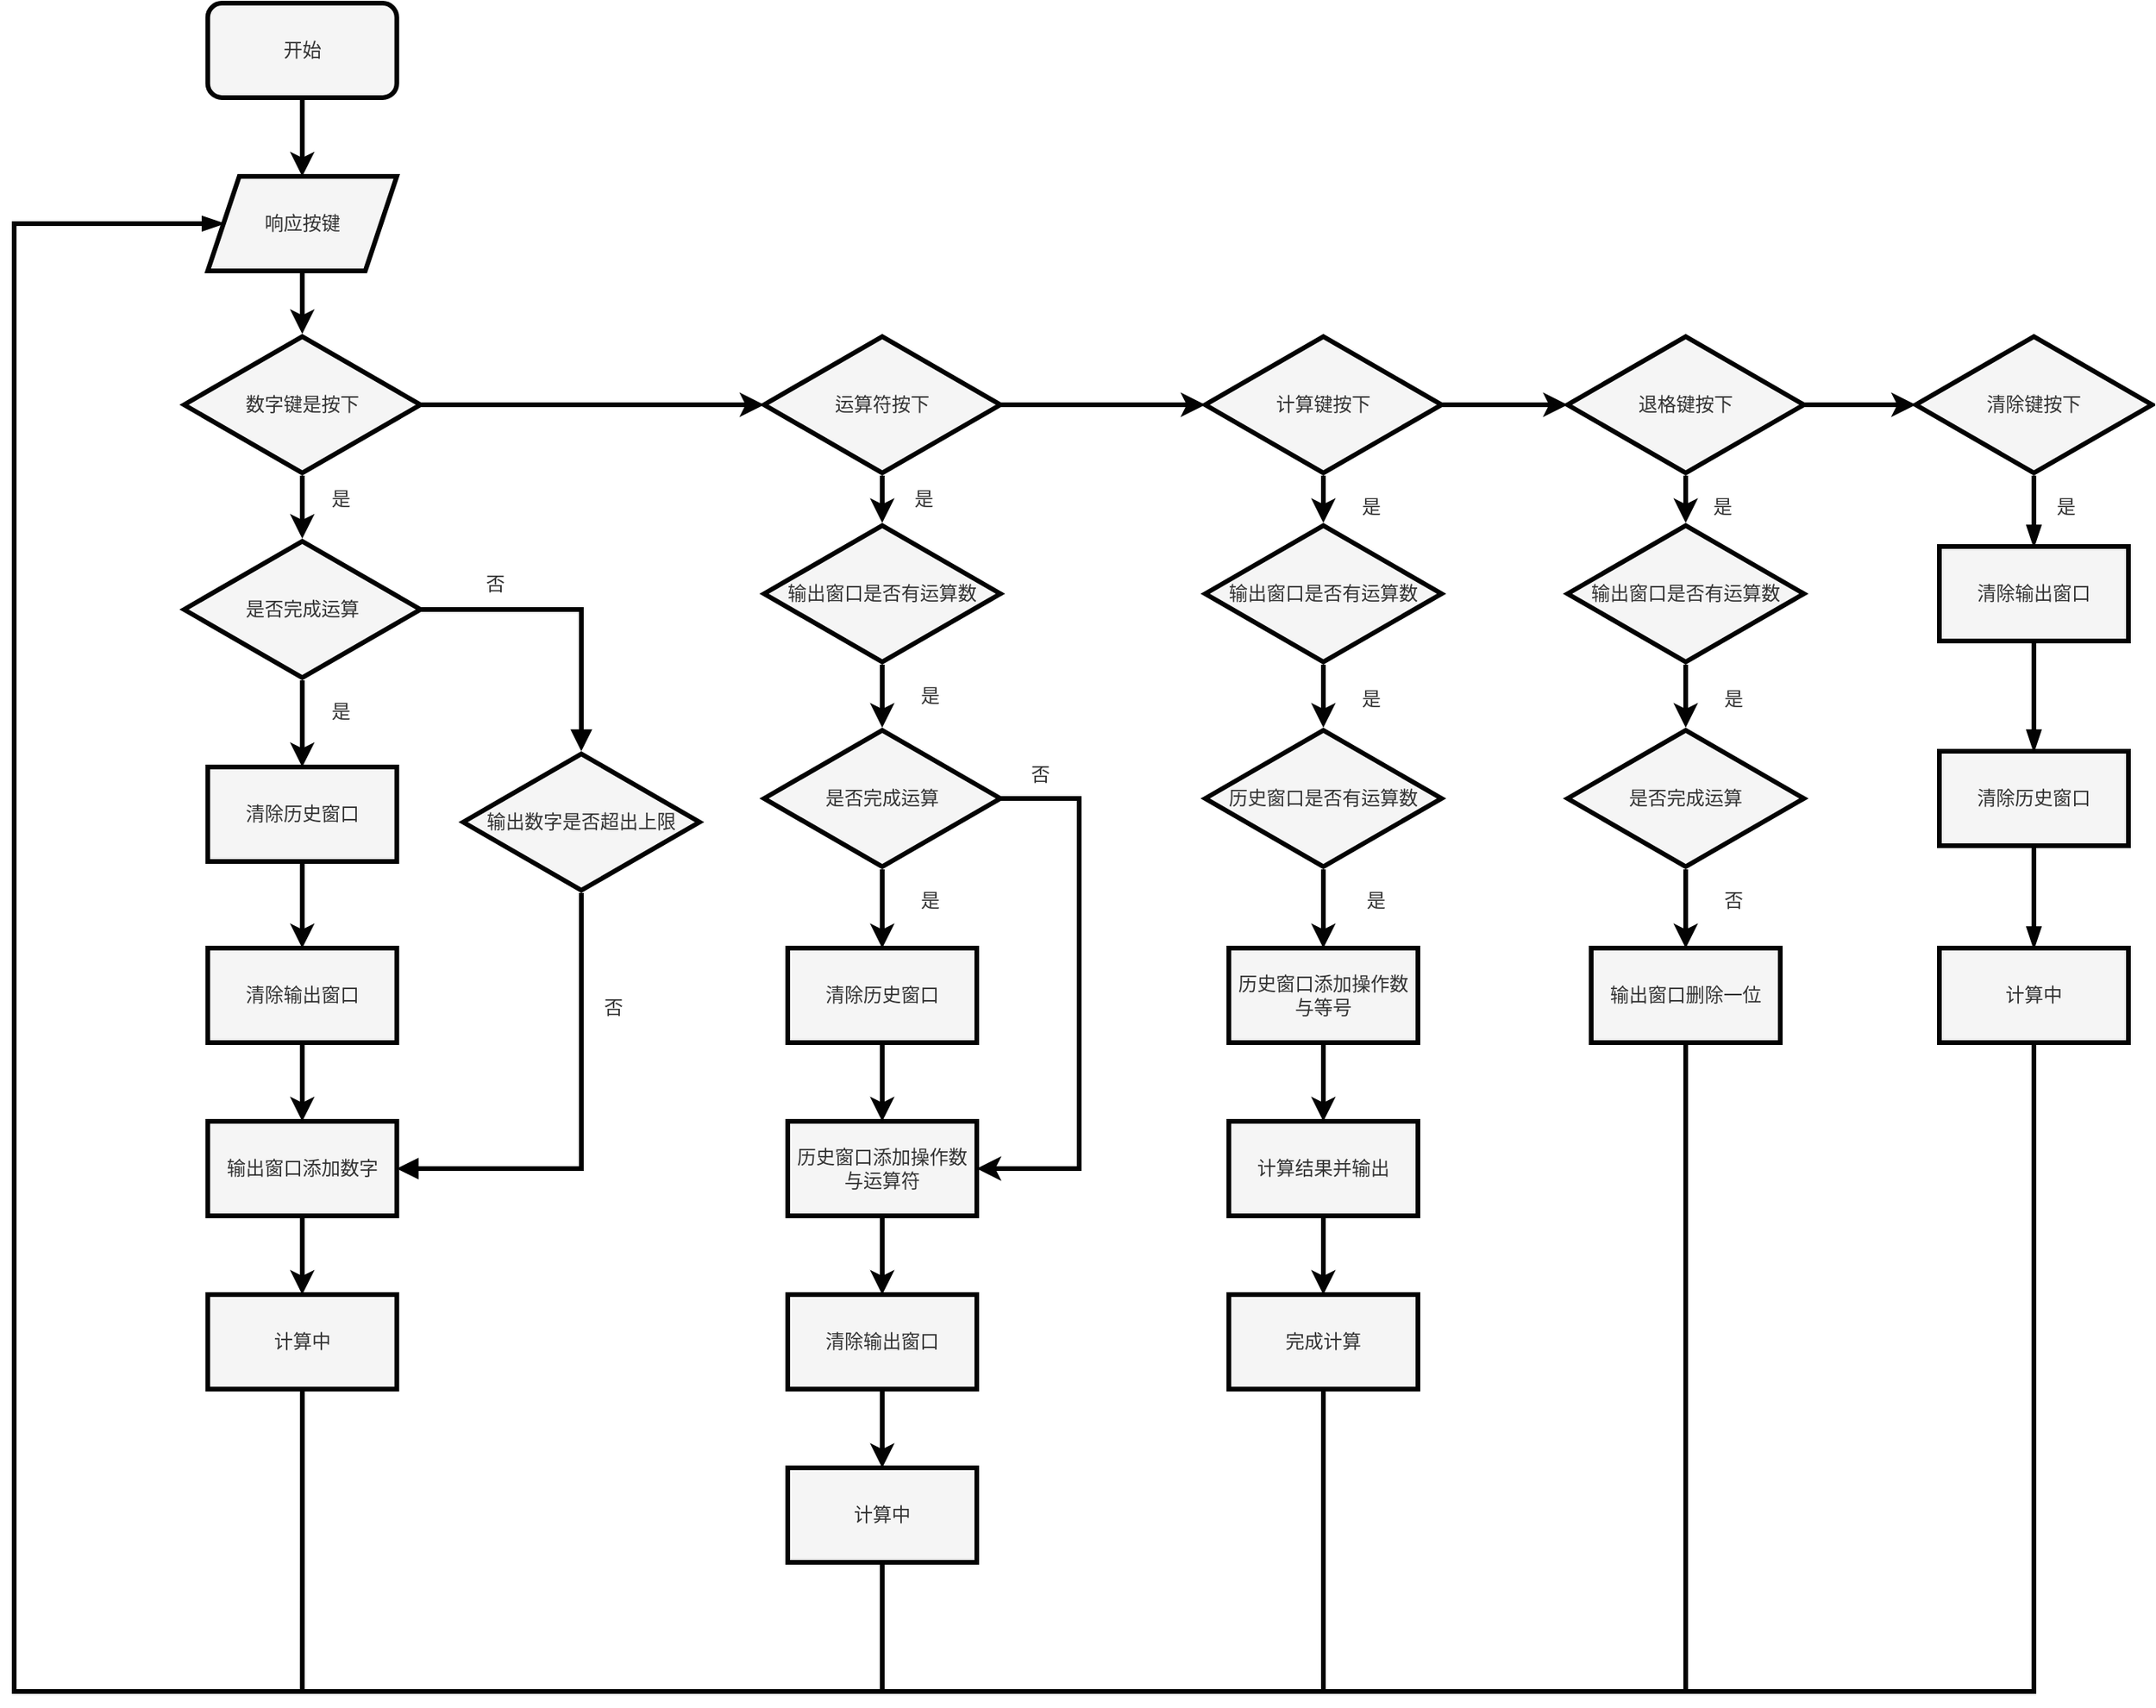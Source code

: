 <mxfile>
    <diagram id="WXhiUG_U6nYVvWQGsRG2" name="第 1 页">
        <mxGraphModel dx="1863" dy="1333" grid="0" gridSize="10" guides="1" tooltips="1" connect="1" arrows="1" fold="1" page="1" pageScale="1" pageWidth="1654" pageHeight="1169" background="#ffffff" math="0" shadow="0">
            <root>
                <mxCell id="0"/>
                <mxCell id="1" parent="0"/>
                <mxCell id="34" value="" style="edgeStyle=orthogonalEdgeStyle;rounded=0;orthogonalLoop=1;jettySize=auto;html=1;strokeWidth=3;fillColor=#f5f5f5;strokeColor=#030303;" parent="1" source="2" target="30" edge="1">
                    <mxGeometry relative="1" as="geometry"/>
                </mxCell>
                <mxCell id="2" value="开始" style="rounded=1;whiteSpace=wrap;html=1;fontFamily=Sarasa Mono SC;strokeWidth=3;fillColor=#f5f5f5;fontColor=#333333;strokeColor=#030303;" parent="1" vertex="1">
                    <mxGeometry x="325.86" y="29" width="120" height="60" as="geometry"/>
                </mxCell>
                <mxCell id="12" value="" style="edgeStyle=orthogonalEdgeStyle;rounded=0;orthogonalLoop=1;jettySize=auto;html=1;strokeWidth=3;fillColor=#f5f5f5;strokeColor=#030303;" parent="1" source="4" target="10" edge="1">
                    <mxGeometry relative="1" as="geometry"/>
                </mxCell>
                <mxCell id="70" value="" style="edgeStyle=orthogonalEdgeStyle;rounded=0;orthogonalLoop=1;jettySize=auto;html=1;strokeWidth=3;fillColor=#f5f5f5;strokeColor=#030303;" parent="1" source="4" target="69" edge="1">
                    <mxGeometry relative="1" as="geometry"/>
                </mxCell>
                <mxCell id="4" value="&lt;font face=&quot;Sarasa Mono SC&quot;&gt;数字键是按下&lt;/font&gt;" style="html=1;whiteSpace=wrap;aspect=fixed;shape=isoRectangle;strokeWidth=3;fillColor=#f5f5f5;fontColor=#333333;strokeColor=#030303;" parent="1" vertex="1">
                    <mxGeometry x="310.86" y="239" width="150" height="90" as="geometry"/>
                </mxCell>
                <mxCell id="17" value="" style="edgeStyle=orthogonalEdgeStyle;rounded=0;orthogonalLoop=1;jettySize=auto;html=1;strokeWidth=3;fillColor=#f5f5f5;strokeColor=#030303;" parent="1" source="10" target="16" edge="1">
                    <mxGeometry relative="1" as="geometry"/>
                </mxCell>
                <mxCell id="27" value="" style="edgeStyle=orthogonalEdgeStyle;rounded=0;orthogonalLoop=1;jettySize=auto;html=1;strokeWidth=3;fillColor=#f5f5f5;strokeColor=#030303;" parent="1" source="10" target="26" edge="1">
                    <mxGeometry relative="1" as="geometry"/>
                </mxCell>
                <mxCell id="10" value="&lt;font face=&quot;Sarasa Mono SC&quot;&gt;运算符按下&lt;/font&gt;" style="html=1;whiteSpace=wrap;aspect=fixed;shape=isoRectangle;strokeWidth=3;fillColor=#f5f5f5;fontColor=#333333;strokeColor=#030303;" parent="1" vertex="1">
                    <mxGeometry x="679" y="239" width="150" height="90" as="geometry"/>
                </mxCell>
                <mxCell id="92" value="" style="edgeStyle=orthogonalEdgeStyle;rounded=0;orthogonalLoop=1;jettySize=auto;html=1;strokeWidth=3;fillColor=#f5f5f5;strokeColor=#030303;" parent="1" source="16" target="91" edge="1">
                    <mxGeometry relative="1" as="geometry"/>
                </mxCell>
                <mxCell id="16" value="&lt;font face=&quot;Sarasa Mono SC&quot;&gt;输出窗口是否有运算数&lt;/font&gt;" style="html=1;whiteSpace=wrap;aspect=fixed;shape=isoRectangle;strokeWidth=3;fillColor=#f5f5f5;fontColor=#333333;strokeColor=#030303;" parent="1" vertex="1">
                    <mxGeometry x="679" y="359" width="150" height="90" as="geometry"/>
                </mxCell>
                <mxCell id="22" value="" style="edgeStyle=orthogonalEdgeStyle;rounded=0;orthogonalLoop=1;jettySize=auto;html=1;strokeWidth=3;fillColor=#f5f5f5;strokeColor=#030303;" parent="1" source="19" target="20" edge="1">
                    <mxGeometry relative="1" as="geometry"/>
                </mxCell>
                <mxCell id="19" value="&lt;font face=&quot;Sarasa Mono SC&quot;&gt;历史窗口添加操作数与运算符&lt;/font&gt;" style="whiteSpace=wrap;html=1;strokeWidth=3;fillColor=#f5f5f5;fontColor=#333333;strokeColor=#030303;" parent="1" vertex="1">
                    <mxGeometry x="694" y="739" width="120" height="60" as="geometry"/>
                </mxCell>
                <mxCell id="104" value="" style="edgeStyle=orthogonalEdgeStyle;rounded=0;orthogonalLoop=1;jettySize=auto;html=1;strokeWidth=3;fillColor=#f5f5f5;strokeColor=#030303;" parent="1" source="20" target="103" edge="1">
                    <mxGeometry relative="1" as="geometry"/>
                </mxCell>
                <mxCell id="20" value="&lt;font face=&quot;Sarasa Mono SC&quot;&gt;清除输出窗口&lt;/font&gt;" style="whiteSpace=wrap;html=1;strokeWidth=3;fillColor=#f5f5f5;fontColor=#333333;strokeColor=#030303;" parent="1" vertex="1">
                    <mxGeometry x="694" y="849" width="120" height="60" as="geometry"/>
                </mxCell>
                <mxCell id="37" value="" style="edgeStyle=orthogonalEdgeStyle;rounded=0;orthogonalLoop=1;jettySize=auto;html=1;strokeWidth=3;fillColor=#f5f5f5;strokeColor=#030303;" parent="1" source="26" target="36" edge="1">
                    <mxGeometry relative="1" as="geometry"/>
                </mxCell>
                <mxCell id="49" value="" style="edgeStyle=orthogonalEdgeStyle;rounded=0;orthogonalLoop=1;jettySize=auto;html=1;strokeWidth=3;fillColor=#f5f5f5;strokeColor=#030303;" parent="1" source="26" target="48" edge="1">
                    <mxGeometry relative="1" as="geometry"/>
                </mxCell>
                <mxCell id="26" value="&lt;font face=&quot;Sarasa Mono SC&quot;&gt;计算键按下&lt;/font&gt;" style="html=1;whiteSpace=wrap;aspect=fixed;shape=isoRectangle;strokeWidth=3;fillColor=#f5f5f5;fontColor=#333333;strokeColor=#030303;" parent="1" vertex="1">
                    <mxGeometry x="959" y="239" width="150" height="90" as="geometry"/>
                </mxCell>
                <mxCell id="33" value="" style="edgeStyle=orthogonalEdgeStyle;rounded=0;orthogonalLoop=1;jettySize=auto;html=1;strokeWidth=3;fillColor=#f5f5f5;strokeColor=#030303;" parent="1" source="30" target="4" edge="1">
                    <mxGeometry relative="1" as="geometry"/>
                </mxCell>
                <mxCell id="30" value="响应按键" style="shape=parallelogram;perimeter=parallelogramPerimeter;whiteSpace=wrap;html=1;fixedSize=1;strokeWidth=3;fillColor=#f5f5f5;fontColor=#333333;strokeColor=#030303;" parent="1" vertex="1">
                    <mxGeometry x="325.86" y="139" width="120" height="60" as="geometry"/>
                </mxCell>
                <mxCell id="40" value="" style="edgeStyle=orthogonalEdgeStyle;rounded=0;orthogonalLoop=1;jettySize=auto;html=1;strokeWidth=3;fillColor=#f5f5f5;strokeColor=#030303;" parent="1" source="36" target="39" edge="1">
                    <mxGeometry relative="1" as="geometry"/>
                </mxCell>
                <mxCell id="36" value="&lt;font face=&quot;Sarasa Mono SC&quot;&gt;输出窗口是否有运算数&lt;/font&gt;" style="html=1;whiteSpace=wrap;aspect=fixed;shape=isoRectangle;strokeWidth=3;fillColor=#f5f5f5;fontColor=#333333;strokeColor=#030303;" parent="1" vertex="1">
                    <mxGeometry x="959" y="359" width="150" height="90" as="geometry"/>
                </mxCell>
                <mxCell id="38" value="&lt;font face=&quot;Sarasa Mono SC&quot;&gt;是&lt;/font&gt;" style="text;html=1;align=center;verticalAlign=middle;resizable=0;points=[];autosize=1;strokeWidth=3;fontColor=#333333;" parent="1" vertex="1">
                    <mxGeometry x="1049" y="339" width="30" height="20" as="geometry"/>
                </mxCell>
                <mxCell id="43" value="" style="edgeStyle=orthogonalEdgeStyle;rounded=0;orthogonalLoop=1;jettySize=auto;html=1;strokeWidth=3;fillColor=#f5f5f5;strokeColor=#030303;" parent="1" source="39" target="42" edge="1">
                    <mxGeometry relative="1" as="geometry"/>
                </mxCell>
                <mxCell id="39" value="&lt;font face=&quot;Sarasa Mono SC&quot;&gt;历史窗口是否有运算数&lt;/font&gt;" style="html=1;whiteSpace=wrap;aspect=fixed;shape=isoRectangle;strokeWidth=3;fillColor=#f5f5f5;fontColor=#333333;strokeColor=#030303;" parent="1" vertex="1">
                    <mxGeometry x="959" y="489" width="150" height="90" as="geometry"/>
                </mxCell>
                <mxCell id="41" value="&lt;font face=&quot;Sarasa Mono SC&quot;&gt;是&lt;/font&gt;" style="text;html=1;align=center;verticalAlign=middle;resizable=0;points=[];autosize=1;strokeWidth=3;fontColor=#333333;" parent="1" vertex="1">
                    <mxGeometry x="1049" y="461" width="30" height="20" as="geometry"/>
                </mxCell>
                <mxCell id="45" value="" style="edgeStyle=orthogonalEdgeStyle;rounded=0;orthogonalLoop=1;jettySize=auto;html=1;strokeWidth=3;fillColor=#f5f5f5;strokeColor=#030303;" parent="1" source="42" target="44" edge="1">
                    <mxGeometry relative="1" as="geometry"/>
                </mxCell>
                <mxCell id="42" value="&lt;font face=&quot;Sarasa Mono SC&quot;&gt;历史窗口添加操作数与等号&lt;/font&gt;" style="whiteSpace=wrap;html=1;strokeWidth=3;fillColor=#f5f5f5;fontColor=#333333;strokeColor=#030303;" parent="1" vertex="1">
                    <mxGeometry x="974" y="629" width="120" height="60" as="geometry"/>
                </mxCell>
                <mxCell id="47" value="" style="edgeStyle=orthogonalEdgeStyle;rounded=0;orthogonalLoop=1;jettySize=auto;html=1;strokeWidth=3;fillColor=#f5f5f5;strokeColor=#030303;" parent="1" source="44" target="46" edge="1">
                    <mxGeometry relative="1" as="geometry"/>
                </mxCell>
                <mxCell id="44" value="&lt;font face=&quot;Sarasa Mono SC&quot;&gt;计算结果并输出&lt;/font&gt;" style="whiteSpace=wrap;html=1;strokeWidth=3;fillColor=#f5f5f5;fontColor=#333333;strokeColor=#030303;" parent="1" vertex="1">
                    <mxGeometry x="974" y="739" width="120" height="60" as="geometry"/>
                </mxCell>
                <mxCell id="172" style="edgeStyle=orthogonalEdgeStyle;rounded=0;jumpStyle=arc;orthogonalLoop=1;jettySize=auto;html=1;endArrow=none;endFill=0;strokeColor=#030303;strokeWidth=3;" parent="1" source="46" edge="1">
                    <mxGeometry relative="1" as="geometry">
                        <mxPoint x="1034" y="1100.2" as="targetPoint"/>
                    </mxGeometry>
                </mxCell>
                <mxCell id="46" value="&lt;font face=&quot;Sarasa Mono SC&quot;&gt;完成计算&lt;br&gt;&lt;/font&gt;" style="whiteSpace=wrap;html=1;strokeWidth=3;fillColor=#f5f5f5;fontColor=#333333;strokeColor=#030303;" parent="1" vertex="1">
                    <mxGeometry x="974" y="849" width="120" height="60" as="geometry"/>
                </mxCell>
                <mxCell id="51" value="" style="edgeStyle=orthogonalEdgeStyle;rounded=0;orthogonalLoop=1;jettySize=auto;html=1;strokeWidth=3;fillColor=#f5f5f5;strokeColor=#030303;" parent="1" source="48" target="50" edge="1">
                    <mxGeometry relative="1" as="geometry"/>
                </mxCell>
                <mxCell id="53" value="" style="edgeStyle=orthogonalEdgeStyle;rounded=0;orthogonalLoop=1;jettySize=auto;html=1;strokeWidth=3;fillColor=#f5f5f5;strokeColor=#030303;" parent="1" source="48" target="52" edge="1">
                    <mxGeometry relative="1" as="geometry"/>
                </mxCell>
                <mxCell id="48" value="&lt;font face=&quot;Sarasa Mono SC&quot;&gt;退格键按下&lt;/font&gt;" style="html=1;whiteSpace=wrap;aspect=fixed;shape=isoRectangle;strokeWidth=3;fillColor=#f5f5f5;fontColor=#333333;strokeColor=#030303;" parent="1" vertex="1">
                    <mxGeometry x="1189" y="239" width="150" height="90" as="geometry"/>
                </mxCell>
                <mxCell id="59" value="" style="edgeStyle=orthogonalEdgeStyle;rounded=0;orthogonalLoop=1;jettySize=auto;html=1;strokeWidth=3;fillColor=#f5f5f5;strokeColor=#030303;endArrow=blockThin;endFill=1;" parent="1" source="50" target="57" edge="1">
                    <mxGeometry relative="1" as="geometry"/>
                </mxCell>
                <mxCell id="50" value="&lt;font face=&quot;Sarasa Mono SC&quot;&gt;清除键按下&lt;/font&gt;" style="html=1;whiteSpace=wrap;aspect=fixed;shape=isoRectangle;strokeWidth=3;fillColor=#f5f5f5;fontColor=#333333;strokeColor=#030303;" parent="1" vertex="1">
                    <mxGeometry x="1410" y="239" width="150" height="90" as="geometry"/>
                </mxCell>
                <mxCell id="109" value="" style="edgeStyle=orthogonalEdgeStyle;rounded=0;orthogonalLoop=1;jettySize=auto;html=1;strokeWidth=3;fillColor=#f5f5f5;strokeColor=#030303;" parent="1" source="52" target="105" edge="1">
                    <mxGeometry relative="1" as="geometry"/>
                </mxCell>
                <mxCell id="52" value="&lt;font face=&quot;Sarasa Mono SC&quot;&gt;输出窗口是否有运算数&lt;/font&gt;" style="html=1;whiteSpace=wrap;aspect=fixed;shape=isoRectangle;strokeWidth=3;fillColor=#f5f5f5;fontColor=#333333;strokeColor=#030303;" parent="1" vertex="1">
                    <mxGeometry x="1189" y="359" width="150" height="90" as="geometry"/>
                </mxCell>
                <mxCell id="54" value="&lt;font face=&quot;Sarasa Mono SC&quot;&gt;是&lt;/font&gt;" style="text;html=1;align=center;verticalAlign=middle;resizable=0;points=[];autosize=1;strokeWidth=3;fontColor=#333333;" parent="1" vertex="1">
                    <mxGeometry x="1272" y="339" width="30" height="20" as="geometry"/>
                </mxCell>
                <mxCell id="60" value="" style="edgeStyle=orthogonalEdgeStyle;rounded=0;orthogonalLoop=1;jettySize=auto;html=1;strokeWidth=3;fillColor=#f5f5f5;strokeColor=#030303;endArrow=blockThin;endFill=1;" parent="1" source="57" target="58" edge="1">
                    <mxGeometry relative="1" as="geometry"/>
                </mxCell>
                <mxCell id="57" value="&lt;font face=&quot;Sarasa Mono SC&quot;&gt;清除输出窗口&lt;/font&gt;" style="rounded=0;whiteSpace=wrap;html=1;strokeWidth=3;fillColor=#f5f5f5;fontColor=#333333;strokeColor=#030303;" parent="1" vertex="1">
                    <mxGeometry x="1425" y="374" width="120" height="60" as="geometry"/>
                </mxCell>
                <mxCell id="87" value="" style="edgeStyle=orthogonalEdgeStyle;rounded=0;orthogonalLoop=1;jettySize=auto;html=1;strokeWidth=3;fillColor=#f5f5f5;strokeColor=#030303;endArrow=blockThin;endFill=1;" parent="1" source="58" target="86" edge="1">
                    <mxGeometry relative="1" as="geometry"/>
                </mxCell>
                <mxCell id="58" value="&lt;font face=&quot;Sarasa Mono SC&quot;&gt;清除历史窗口&lt;/font&gt;" style="rounded=0;whiteSpace=wrap;html=1;strokeWidth=3;fillColor=#f5f5f5;fontColor=#333333;strokeColor=#030303;" parent="1" vertex="1">
                    <mxGeometry x="1425" y="504" width="120" height="60" as="geometry"/>
                </mxCell>
                <mxCell id="61" value="&lt;font face=&quot;Sarasa Mono SC&quot;&gt;是&lt;/font&gt;" style="text;html=1;align=center;verticalAlign=middle;resizable=0;points=[];autosize=1;strokeWidth=3;fontColor=#333333;" parent="1" vertex="1">
                    <mxGeometry x="1490" y="339" width="30" height="20" as="geometry"/>
                </mxCell>
                <mxCell id="169" style="edgeStyle=orthogonalEdgeStyle;rounded=0;orthogonalLoop=1;jettySize=auto;html=1;endArrow=none;endFill=0;strokeColor=#030303;strokeWidth=3;jumpStyle=none;" parent="1" source="65" edge="1">
                    <mxGeometry relative="1" as="geometry">
                        <mxPoint x="1351" y="1101" as="targetPoint"/>
                        <Array as="points">
                            <mxPoint x="1264" y="1101"/>
                        </Array>
                    </mxGeometry>
                </mxCell>
                <mxCell id="65" value="&lt;font face=&quot;Sarasa Mono SC&quot;&gt;输出窗口删除一位&lt;/font&gt;" style="rounded=0;whiteSpace=wrap;html=1;strokeWidth=3;fillColor=#f5f5f5;fontColor=#333333;strokeColor=#030303;" parent="1" vertex="1">
                    <mxGeometry x="1204" y="629" width="120" height="60" as="geometry"/>
                </mxCell>
                <mxCell id="77" value="" style="edgeStyle=orthogonalEdgeStyle;rounded=0;orthogonalLoop=1;jettySize=auto;html=1;strokeWidth=3;fillColor=#f5f5f5;strokeColor=#030303;" parent="1" source="69" target="73" edge="1">
                    <mxGeometry relative="1" as="geometry"/>
                </mxCell>
                <mxCell id="175" style="edgeStyle=orthogonalEdgeStyle;rounded=0;orthogonalLoop=1;jettySize=auto;html=1;strokeWidth=3;strokeColor=#000000;endArrow=block;endFill=1;" edge="1" parent="1" source="69" target="173">
                    <mxGeometry relative="1" as="geometry"/>
                </mxCell>
                <mxCell id="69" value="&lt;font face=&quot;Sarasa Mono SC&quot;&gt;是否完成运算&lt;/font&gt;" style="html=1;whiteSpace=wrap;aspect=fixed;shape=isoRectangle;strokeWidth=3;fillColor=#f5f5f5;fontColor=#333333;strokeColor=#030303;" parent="1" vertex="1">
                    <mxGeometry x="310.86" y="369" width="150" height="90" as="geometry"/>
                </mxCell>
                <mxCell id="71" value="&lt;font face=&quot;Sarasa Mono SC&quot;&gt;是&lt;/font&gt;" style="text;html=1;align=center;verticalAlign=middle;resizable=0;points=[];autosize=1;strokeWidth=3;fontColor=#333333;" parent="1" vertex="1">
                    <mxGeometry x="394.86" y="334" width="30" height="20" as="geometry"/>
                </mxCell>
                <mxCell id="79" value="" style="edgeStyle=orthogonalEdgeStyle;rounded=0;orthogonalLoop=1;jettySize=auto;html=1;strokeWidth=3;fillColor=#f5f5f5;strokeColor=#030303;" parent="1" source="73" target="78" edge="1">
                    <mxGeometry relative="1" as="geometry"/>
                </mxCell>
                <mxCell id="73" value="&lt;font face=&quot;Sarasa Mono SC&quot;&gt;清除历史窗口&lt;/font&gt;" style="rounded=0;whiteSpace=wrap;html=1;strokeWidth=3;fillColor=#f5f5f5;fontColor=#333333;strokeColor=#030303;" parent="1" vertex="1">
                    <mxGeometry x="325.86" y="514" width="120" height="60" as="geometry"/>
                </mxCell>
                <mxCell id="89" value="" style="edgeStyle=orthogonalEdgeStyle;rounded=0;orthogonalLoop=1;jettySize=auto;html=1;strokeWidth=3;fillColor=#f5f5f5;strokeColor=#030303;" parent="1" source="78" target="88" edge="1">
                    <mxGeometry relative="1" as="geometry"/>
                </mxCell>
                <mxCell id="78" value="&lt;font face=&quot;Sarasa Mono SC&quot;&gt;清除输出窗口&lt;/font&gt;" style="rounded=0;whiteSpace=wrap;html=1;strokeWidth=3;fillColor=#f5f5f5;fontColor=#333333;strokeColor=#030303;" parent="1" vertex="1">
                    <mxGeometry x="325.86" y="629" width="120" height="60" as="geometry"/>
                </mxCell>
                <mxCell id="162" style="edgeStyle=orthogonalEdgeStyle;rounded=0;orthogonalLoop=1;jettySize=auto;html=1;endArrow=none;endFill=0;strokeColor=#030303;strokeWidth=3;jumpStyle=none;" parent="1" source="80" edge="1">
                    <mxGeometry relative="1" as="geometry">
                        <mxPoint x="385.86" y="1100" as="targetPoint"/>
                    </mxGeometry>
                </mxCell>
                <mxCell id="80" value="&lt;font face=&quot;Sarasa Mono SC&quot;&gt;计算中&lt;br&gt;&lt;/font&gt;" style="whiteSpace=wrap;html=1;strokeWidth=3;fillColor=#f5f5f5;fontColor=#333333;strokeColor=#030303;" parent="1" vertex="1">
                    <mxGeometry x="325.86" y="849" width="120" height="60" as="geometry"/>
                </mxCell>
                <mxCell id="170" style="edgeStyle=orthogonalEdgeStyle;rounded=0;orthogonalLoop=1;jettySize=auto;html=1;endArrow=blockThin;endFill=1;strokeColor=#030303;strokeWidth=3;jumpStyle=arc;entryX=0;entryY=0.5;entryDx=0;entryDy=0;" parent="1" source="86" target="30" edge="1">
                    <mxGeometry relative="1" as="geometry">
                        <mxPoint x="119.86" y="164" as="targetPoint"/>
                        <Array as="points">
                            <mxPoint x="1485" y="1101"/>
                            <mxPoint x="203" y="1101"/>
                            <mxPoint x="203" y="169"/>
                        </Array>
                    </mxGeometry>
                </mxCell>
                <mxCell id="86" value="&lt;font face=&quot;Sarasa Mono SC&quot;&gt;计算中&lt;br&gt;&lt;/font&gt;" style="whiteSpace=wrap;html=1;strokeWidth=3;fillColor=#f5f5f5;fontColor=#333333;strokeColor=#030303;" parent="1" vertex="1">
                    <mxGeometry x="1425" y="629" width="120" height="60" as="geometry"/>
                </mxCell>
                <mxCell id="90" value="" style="edgeStyle=orthogonalEdgeStyle;rounded=0;orthogonalLoop=1;jettySize=auto;html=1;strokeWidth=3;fillColor=#f5f5f5;strokeColor=#030303;" parent="1" source="88" target="80" edge="1">
                    <mxGeometry relative="1" as="geometry"/>
                </mxCell>
                <mxCell id="88" value="&lt;font face=&quot;Sarasa Mono SC&quot;&gt;输出窗口添加数字&lt;/font&gt;" style="rounded=0;whiteSpace=wrap;html=1;strokeWidth=3;fillColor=#f5f5f5;fontColor=#333333;strokeColor=#030303;" parent="1" vertex="1">
                    <mxGeometry x="325.86" y="739" width="120" height="60" as="geometry"/>
                </mxCell>
                <mxCell id="97" value="" style="edgeStyle=orthogonalEdgeStyle;rounded=0;orthogonalLoop=1;jettySize=auto;html=1;strokeWidth=3;fillColor=#f5f5f5;strokeColor=#030303;" parent="1" source="91" target="96" edge="1">
                    <mxGeometry relative="1" as="geometry"/>
                </mxCell>
                <mxCell id="101" style="edgeStyle=orthogonalEdgeStyle;rounded=0;orthogonalLoop=1;jettySize=auto;html=1;entryX=1;entryY=0.5;entryDx=0;entryDy=0;strokeWidth=3;fillColor=#f5f5f5;strokeColor=#030303;" parent="1" source="91" target="19" edge="1">
                    <mxGeometry relative="1" as="geometry">
                        <mxPoint x="879" y="769" as="targetPoint"/>
                        <Array as="points">
                            <mxPoint x="879" y="534"/>
                            <mxPoint x="879" y="769"/>
                        </Array>
                    </mxGeometry>
                </mxCell>
                <mxCell id="91" value="&lt;font face=&quot;Sarasa Mono SC&quot;&gt;是否完成运算&lt;/font&gt;" style="html=1;whiteSpace=wrap;aspect=fixed;shape=isoRectangle;strokeWidth=3;fillColor=#f5f5f5;fontColor=#333333;strokeColor=#030303;" parent="1" vertex="1">
                    <mxGeometry x="679" y="489" width="150" height="90" as="geometry"/>
                </mxCell>
                <mxCell id="93" value="&lt;font face=&quot;Sarasa Mono SC&quot;&gt;是&lt;/font&gt;" style="text;html=1;align=center;verticalAlign=middle;resizable=0;points=[];autosize=1;strokeWidth=3;fontColor=#333333;" parent="1" vertex="1">
                    <mxGeometry x="769" y="459" width="30" height="20" as="geometry"/>
                </mxCell>
                <mxCell id="95" value="&lt;font face=&quot;Sarasa Mono SC&quot;&gt;是&lt;/font&gt;" style="text;html=1;align=center;verticalAlign=middle;resizable=0;points=[];autosize=1;strokeWidth=3;fontColor=#333333;" parent="1" vertex="1">
                    <mxGeometry x="769" y="589" width="30" height="20" as="geometry"/>
                </mxCell>
                <mxCell id="98" value="" style="edgeStyle=orthogonalEdgeStyle;rounded=0;orthogonalLoop=1;jettySize=auto;html=1;strokeWidth=3;fillColor=#f5f5f5;strokeColor=#030303;" parent="1" source="96" target="19" edge="1">
                    <mxGeometry relative="1" as="geometry"/>
                </mxCell>
                <mxCell id="96" value="&lt;font face=&quot;Sarasa Mono SC&quot;&gt;清除历史窗口&lt;/font&gt;" style="rounded=0;whiteSpace=wrap;html=1;strokeWidth=3;fillColor=#f5f5f5;fontColor=#333333;strokeColor=#030303;" parent="1" vertex="1">
                    <mxGeometry x="694" y="629" width="120" height="60" as="geometry"/>
                </mxCell>
                <mxCell id="102" value="&lt;font face=&quot;Sarasa Mono SC&quot;&gt;否&lt;/font&gt;" style="text;html=1;align=center;verticalAlign=middle;resizable=0;points=[];autosize=1;strokeWidth=3;fontColor=#333333;" parent="1" vertex="1">
                    <mxGeometry x="839" y="509" width="30" height="20" as="geometry"/>
                </mxCell>
                <mxCell id="167" style="edgeStyle=orthogonalEdgeStyle;rounded=0;orthogonalLoop=1;jettySize=auto;html=1;endArrow=none;endFill=0;strokeColor=#030303;strokeWidth=3;jumpStyle=none;" parent="1" source="103" edge="1">
                    <mxGeometry relative="1" as="geometry">
                        <mxPoint x="754" y="1100" as="targetPoint"/>
                    </mxGeometry>
                </mxCell>
                <mxCell id="103" value="&lt;font face=&quot;Sarasa Mono SC&quot;&gt;计算中&lt;br&gt;&lt;/font&gt;" style="whiteSpace=wrap;html=1;strokeWidth=3;fillColor=#f5f5f5;fontColor=#333333;strokeColor=#030303;" parent="1" vertex="1">
                    <mxGeometry x="694" y="959" width="120" height="60" as="geometry"/>
                </mxCell>
                <mxCell id="110" value="" style="edgeStyle=orthogonalEdgeStyle;rounded=0;orthogonalLoop=1;jettySize=auto;html=1;strokeWidth=3;fillColor=#f5f5f5;strokeColor=#030303;" parent="1" source="105" target="65" edge="1">
                    <mxGeometry relative="1" as="geometry"/>
                </mxCell>
                <mxCell id="105" value="&lt;font face=&quot;Sarasa Mono SC&quot;&gt;是否完成运算&lt;/font&gt;" style="html=1;whiteSpace=wrap;aspect=fixed;shape=isoRectangle;strokeWidth=3;fillColor=#f5f5f5;fontColor=#333333;strokeColor=#030303;" parent="1" vertex="1">
                    <mxGeometry x="1189" y="489" width="150" height="90" as="geometry"/>
                </mxCell>
                <mxCell id="111" value="&lt;font face=&quot;Sarasa Mono SC&quot;&gt;是&lt;/font&gt;" style="text;html=1;align=center;verticalAlign=middle;resizable=0;points=[];autosize=1;strokeWidth=3;fontColor=#333333;shadow=0;" parent="1" vertex="1">
                    <mxGeometry x="1279" y="461" width="30" height="20" as="geometry"/>
                </mxCell>
                <mxCell id="112" value="&lt;font face=&quot;Sarasa Mono SC&quot;&gt;否&lt;/font&gt;" style="text;html=1;align=center;verticalAlign=middle;resizable=0;points=[];autosize=1;strokeWidth=3;fontColor=#333333;" parent="1" vertex="1">
                    <mxGeometry x="1279" y="589" width="30" height="20" as="geometry"/>
                </mxCell>
                <mxCell id="125" value="&lt;font face=&quot;Sarasa Mono SC&quot;&gt;否&lt;/font&gt;" style="text;html=1;align=center;verticalAlign=middle;resizable=0;points=[];autosize=1;strokeWidth=3;fontColor=#333333;" parent="1" vertex="1">
                    <mxGeometry x="493" y="388" width="30" height="20" as="geometry"/>
                </mxCell>
                <mxCell id="126" value="&lt;font face=&quot;Sarasa Mono SC&quot;&gt;是&lt;/font&gt;" style="text;html=1;align=center;verticalAlign=middle;resizable=0;points=[];autosize=1;strokeWidth=3;fontColor=#333333;" parent="1" vertex="1">
                    <mxGeometry x="394.86" y="469" width="30" height="20" as="geometry"/>
                </mxCell>
                <mxCell id="127" value="&lt;font face=&quot;Sarasa Mono SC&quot;&gt;是&lt;/font&gt;" style="text;html=1;align=center;verticalAlign=middle;resizable=0;points=[];autosize=1;strokeWidth=3;fontColor=#333333;shadow=0;" parent="1" vertex="1">
                    <mxGeometry x="765" y="334" width="30" height="20" as="geometry"/>
                </mxCell>
                <mxCell id="128" value="&lt;font face=&quot;Sarasa Mono SC&quot;&gt;是&lt;/font&gt;" style="text;html=1;align=center;verticalAlign=middle;resizable=0;points=[];autosize=1;strokeWidth=3;fontColor=#333333;" parent="1" vertex="1">
                    <mxGeometry x="1052" y="589" width="30" height="20" as="geometry"/>
                </mxCell>
                <mxCell id="176" style="edgeStyle=orthogonalEdgeStyle;rounded=0;orthogonalLoop=1;jettySize=auto;html=1;entryX=1;entryY=0.5;entryDx=0;entryDy=0;endArrow=block;endFill=1;strokeColor=#000000;strokeWidth=3;" edge="1" parent="1" source="173" target="88">
                    <mxGeometry relative="1" as="geometry">
                        <Array as="points">
                            <mxPoint x="563" y="769"/>
                        </Array>
                    </mxGeometry>
                </mxCell>
                <mxCell id="173" value="&lt;font face=&quot;Sarasa Mono SC&quot;&gt;输出数字是否超出上限&lt;/font&gt;" style="html=1;whiteSpace=wrap;aspect=fixed;shape=isoRectangle;strokeWidth=3;fillColor=#f5f5f5;fontColor=#333333;strokeColor=#030303;" vertex="1" parent="1">
                    <mxGeometry x="488" y="504" width="150" height="90" as="geometry"/>
                </mxCell>
                <mxCell id="177" value="&lt;font face=&quot;Sarasa Mono SC&quot;&gt;否&lt;/font&gt;" style="text;html=1;align=center;verticalAlign=middle;resizable=0;points=[];autosize=1;strokeWidth=3;fontColor=#333333;" vertex="1" parent="1">
                    <mxGeometry x="568" y="657" width="30" height="20" as="geometry"/>
                </mxCell>
            </root>
        </mxGraphModel>
    </diagram>
</mxfile>